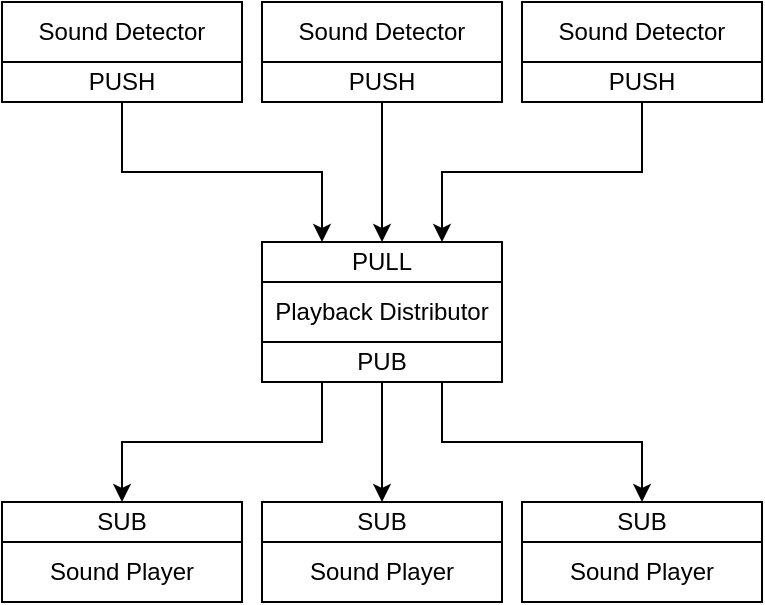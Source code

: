 <mxfile version="22.1.2" type="device">
  <diagram name="Page-1" id="mk0i5ma_kdw5kPqQwz_j">
    <mxGraphModel dx="871" dy="569" grid="1" gridSize="10" guides="1" tooltips="1" connect="1" arrows="1" fold="1" page="1" pageScale="1" pageWidth="500" pageHeight="400" math="0" shadow="0">
      <root>
        <mxCell id="0" />
        <mxCell id="1" parent="0" />
        <mxCell id="YU9MPsTPcigHvaExg4ho-4" value="Sound Detector" style="rounded=0;whiteSpace=wrap;html=1;" vertex="1" parent="1">
          <mxGeometry x="60" y="50" width="120" height="30" as="geometry" />
        </mxCell>
        <mxCell id="YU9MPsTPcigHvaExg4ho-5" value="PULL" style="rounded=0;whiteSpace=wrap;html=1;" vertex="1" parent="1">
          <mxGeometry x="190" y="170" width="120" height="20" as="geometry" />
        </mxCell>
        <mxCell id="YU9MPsTPcigHvaExg4ho-6" value="Sound Player" style="rounded=0;whiteSpace=wrap;html=1;" vertex="1" parent="1">
          <mxGeometry x="60" y="320" width="120" height="30" as="geometry" />
        </mxCell>
        <mxCell id="YU9MPsTPcigHvaExg4ho-10" style="edgeStyle=orthogonalEdgeStyle;rounded=0;orthogonalLoop=1;jettySize=auto;html=1;exitX=0.5;exitY=1;exitDx=0;exitDy=0;entryX=0.25;entryY=0;entryDx=0;entryDy=0;" edge="1" parent="1" source="YU9MPsTPcigHvaExg4ho-7" target="YU9MPsTPcigHvaExg4ho-5">
          <mxGeometry relative="1" as="geometry" />
        </mxCell>
        <mxCell id="YU9MPsTPcigHvaExg4ho-7" value="PUSH" style="rounded=0;whiteSpace=wrap;html=1;" vertex="1" parent="1">
          <mxGeometry x="60" y="80" width="120" height="20" as="geometry" />
        </mxCell>
        <mxCell id="YU9MPsTPcigHvaExg4ho-8" value="Sound Detector" style="rounded=0;whiteSpace=wrap;html=1;" vertex="1" parent="1">
          <mxGeometry x="320" y="50" width="120" height="30" as="geometry" />
        </mxCell>
        <mxCell id="YU9MPsTPcigHvaExg4ho-11" style="edgeStyle=orthogonalEdgeStyle;rounded=0;orthogonalLoop=1;jettySize=auto;html=1;exitX=0.5;exitY=1;exitDx=0;exitDy=0;entryX=0.75;entryY=0;entryDx=0;entryDy=0;" edge="1" parent="1" source="YU9MPsTPcigHvaExg4ho-9" target="YU9MPsTPcigHvaExg4ho-5">
          <mxGeometry relative="1" as="geometry" />
        </mxCell>
        <mxCell id="YU9MPsTPcigHvaExg4ho-9" value="PUSH" style="rounded=0;whiteSpace=wrap;html=1;" vertex="1" parent="1">
          <mxGeometry x="320" y="80" width="120" height="20" as="geometry" />
        </mxCell>
        <mxCell id="YU9MPsTPcigHvaExg4ho-14" value="Playback Distributor" style="rounded=0;whiteSpace=wrap;html=1;" vertex="1" parent="1">
          <mxGeometry x="190" y="190" width="120" height="30" as="geometry" />
        </mxCell>
        <mxCell id="YU9MPsTPcigHvaExg4ho-18" style="edgeStyle=orthogonalEdgeStyle;rounded=0;orthogonalLoop=1;jettySize=auto;html=1;exitX=0.25;exitY=1;exitDx=0;exitDy=0;entryX=0.5;entryY=0;entryDx=0;entryDy=0;" edge="1" parent="1" source="YU9MPsTPcigHvaExg4ho-15" target="YU9MPsTPcigHvaExg4ho-16">
          <mxGeometry relative="1" as="geometry" />
        </mxCell>
        <mxCell id="YU9MPsTPcigHvaExg4ho-21" style="edgeStyle=orthogonalEdgeStyle;rounded=0;orthogonalLoop=1;jettySize=auto;html=1;exitX=0.75;exitY=1;exitDx=0;exitDy=0;entryX=0.5;entryY=0;entryDx=0;entryDy=0;" edge="1" parent="1" source="YU9MPsTPcigHvaExg4ho-15" target="YU9MPsTPcigHvaExg4ho-20">
          <mxGeometry relative="1" as="geometry" />
        </mxCell>
        <mxCell id="YU9MPsTPcigHvaExg4ho-24" style="edgeStyle=orthogonalEdgeStyle;rounded=0;orthogonalLoop=1;jettySize=auto;html=1;exitX=0.5;exitY=1;exitDx=0;exitDy=0;entryX=0.5;entryY=0;entryDx=0;entryDy=0;" edge="1" parent="1" source="YU9MPsTPcigHvaExg4ho-15" target="YU9MPsTPcigHvaExg4ho-23">
          <mxGeometry relative="1" as="geometry" />
        </mxCell>
        <mxCell id="YU9MPsTPcigHvaExg4ho-15" value="PUB" style="rounded=0;whiteSpace=wrap;html=1;" vertex="1" parent="1">
          <mxGeometry x="190" y="220" width="120" height="20" as="geometry" />
        </mxCell>
        <mxCell id="YU9MPsTPcigHvaExg4ho-16" value="SUB" style="rounded=0;whiteSpace=wrap;html=1;" vertex="1" parent="1">
          <mxGeometry x="60" y="300" width="120" height="20" as="geometry" />
        </mxCell>
        <mxCell id="YU9MPsTPcigHvaExg4ho-19" value="Sound Player" style="rounded=0;whiteSpace=wrap;html=1;" vertex="1" parent="1">
          <mxGeometry x="320" y="320" width="120" height="30" as="geometry" />
        </mxCell>
        <mxCell id="YU9MPsTPcigHvaExg4ho-20" value="SUB" style="rounded=0;whiteSpace=wrap;html=1;" vertex="1" parent="1">
          <mxGeometry x="320" y="300" width="120" height="20" as="geometry" />
        </mxCell>
        <mxCell id="YU9MPsTPcigHvaExg4ho-22" value="Sound Player" style="rounded=0;whiteSpace=wrap;html=1;" vertex="1" parent="1">
          <mxGeometry x="190" y="320" width="120" height="30" as="geometry" />
        </mxCell>
        <mxCell id="YU9MPsTPcigHvaExg4ho-23" value="SUB" style="rounded=0;whiteSpace=wrap;html=1;" vertex="1" parent="1">
          <mxGeometry x="190" y="300" width="120" height="20" as="geometry" />
        </mxCell>
        <mxCell id="YU9MPsTPcigHvaExg4ho-25" value="Sound Detector" style="rounded=0;whiteSpace=wrap;html=1;" vertex="1" parent="1">
          <mxGeometry x="190" y="50" width="120" height="30" as="geometry" />
        </mxCell>
        <mxCell id="YU9MPsTPcigHvaExg4ho-27" style="edgeStyle=orthogonalEdgeStyle;rounded=0;orthogonalLoop=1;jettySize=auto;html=1;exitX=0.5;exitY=1;exitDx=0;exitDy=0;entryX=0.5;entryY=0;entryDx=0;entryDy=0;" edge="1" parent="1" source="YU9MPsTPcigHvaExg4ho-26" target="YU9MPsTPcigHvaExg4ho-5">
          <mxGeometry relative="1" as="geometry" />
        </mxCell>
        <mxCell id="YU9MPsTPcigHvaExg4ho-26" value="PUSH" style="rounded=0;whiteSpace=wrap;html=1;" vertex="1" parent="1">
          <mxGeometry x="190" y="80" width="120" height="20" as="geometry" />
        </mxCell>
      </root>
    </mxGraphModel>
  </diagram>
</mxfile>
